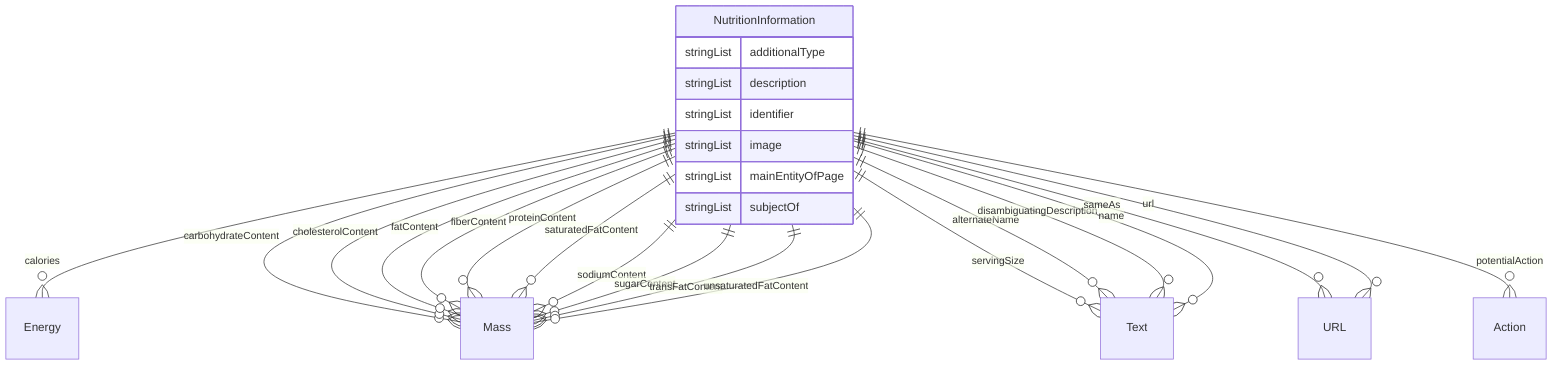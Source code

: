 erDiagram
NutritionInformation {
    stringList additionalType  
    stringList description  
    stringList identifier  
    stringList image  
    stringList mainEntityOfPage  
    stringList subjectOf  
}

NutritionInformation ||--}o Energy : "calories"
NutritionInformation ||--}o Mass : "carbohydrateContent"
NutritionInformation ||--}o Mass : "cholesterolContent"
NutritionInformation ||--}o Mass : "fatContent"
NutritionInformation ||--}o Mass : "fiberContent"
NutritionInformation ||--}o Mass : "proteinContent"
NutritionInformation ||--}o Mass : "saturatedFatContent"
NutritionInformation ||--}o Text : "servingSize"
NutritionInformation ||--}o Mass : "sodiumContent"
NutritionInformation ||--}o Mass : "sugarContent"
NutritionInformation ||--}o Mass : "transFatContent"
NutritionInformation ||--}o Mass : "unsaturatedFatContent"
NutritionInformation ||--}o Text : "alternateName"
NutritionInformation ||--}o Text : "disambiguatingDescription"
NutritionInformation ||--}o Text : "name"
NutritionInformation ||--}o URL : "sameAs"
NutritionInformation ||--}o Action : "potentialAction"
NutritionInformation ||--}o URL : "url"